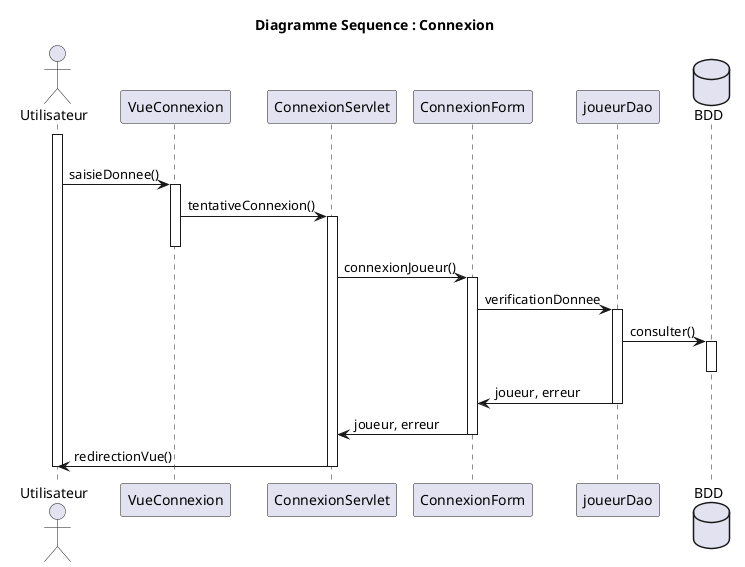 @startuml
title Diagramme Sequence : Connexion

actor Utilisateur

 activate Utilisateur
            loop tant que utilisateur non correct
            Utilisateur -> VueConnexion :saisieDonnee()
            activate VueConnexion
            VueConnexion -> ConnexionServlet :tentativeConnexion()
            activate ConnexionServlet
            deactivate VueConnexion   
            ConnexionServlet -> ConnexionForm : connexionJoueur()
            activate ConnexionForm
            ConnexionForm -> joueurDao : verificationDonnee
            activate joueurDao
            database BDD
            joueurDao -> BDD : consulter()
            activate BDD
            deactivate BDD
            joueurDao -> ConnexionForm : joueur, erreur
            deactivate joueurDao
            ConnexionForm -> ConnexionServlet : joueur, erreur
            deactivate ConnexionForm
            ConnexionServlet -> Utilisateur : redirectionVue()
            deactivate ConnexionServlet
  deactivate Utilisateur
@enduml

